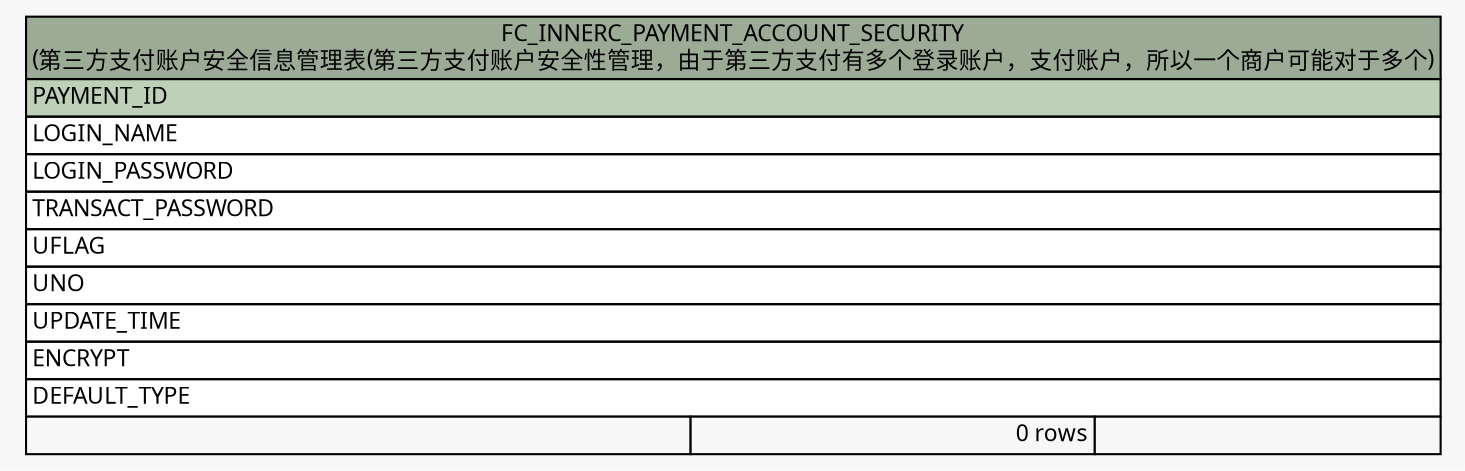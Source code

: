 // dot 2.26.0 on Linux 2.6.32-504.3.3.el6.x86_64
// SchemaSpy rev Unknown
digraph "FC_INNERC_PAYMENT_ACCOUNT_SECURITY" {
  graph [
    rankdir="RL"
    bgcolor="#f7f7f7"
    nodesep="0.18"
    ranksep="0.46"
    fontname="Microsoft YaHei"
    fontsize="11"
  ];
  node [
    fontname="Microsoft YaHei"
    fontsize="11"
    shape="plaintext"
  ];
  edge [
    arrowsize="0.8"
  ];
  "FC_INNERC_PAYMENT_ACCOUNT_SECURITY" [
    label=<
    <TABLE BORDER="0" CELLBORDER="1" CELLSPACING="0" BGCOLOR="#ffffff">
      <TR><TD COLSPAN="3" BGCOLOR="#9bab96" ALIGN="CENTER">FC_INNERC_PAYMENT_ACCOUNT_SECURITY<br/>(第三方支付账户安全信息管理表(第三方支付账户安全性管理，由于第三方支付有多个登录账户，支付账户，所以一个商户可能对于多个)</TD></TR>
      <TR><TD PORT="PAYMENT_ID" COLSPAN="3" BGCOLOR="#bed1b8" ALIGN="LEFT">PAYMENT_ID</TD></TR>
      <TR><TD PORT="LOGIN_NAME" COLSPAN="3" ALIGN="LEFT">LOGIN_NAME</TD></TR>
      <TR><TD PORT="LOGIN_PASSWORD" COLSPAN="3" ALIGN="LEFT">LOGIN_PASSWORD</TD></TR>
      <TR><TD PORT="TRANSACT_PASSWORD" COLSPAN="3" ALIGN="LEFT">TRANSACT_PASSWORD</TD></TR>
      <TR><TD PORT="UFLAG" COLSPAN="3" ALIGN="LEFT">UFLAG</TD></TR>
      <TR><TD PORT="UNO" COLSPAN="3" ALIGN="LEFT">UNO</TD></TR>
      <TR><TD PORT="UPDATE_TIME" COLSPAN="3" ALIGN="LEFT">UPDATE_TIME</TD></TR>
      <TR><TD PORT="ENCRYPT" COLSPAN="3" ALIGN="LEFT">ENCRYPT</TD></TR>
      <TR><TD PORT="DEFAULT_TYPE" COLSPAN="3" ALIGN="LEFT">DEFAULT_TYPE</TD></TR>
      <TR><TD ALIGN="LEFT" BGCOLOR="#f7f7f7">  </TD><TD ALIGN="RIGHT" BGCOLOR="#f7f7f7">0 rows</TD><TD ALIGN="RIGHT" BGCOLOR="#f7f7f7">  </TD></TR>
    </TABLE>>
    URL="tables/FC_INNERC_PAYMENT_ACCOUNT_SECURITY.html"
    tooltip="FC_INNERC_PAYMENT_ACCOUNT_SECURITY"
  ];
}
